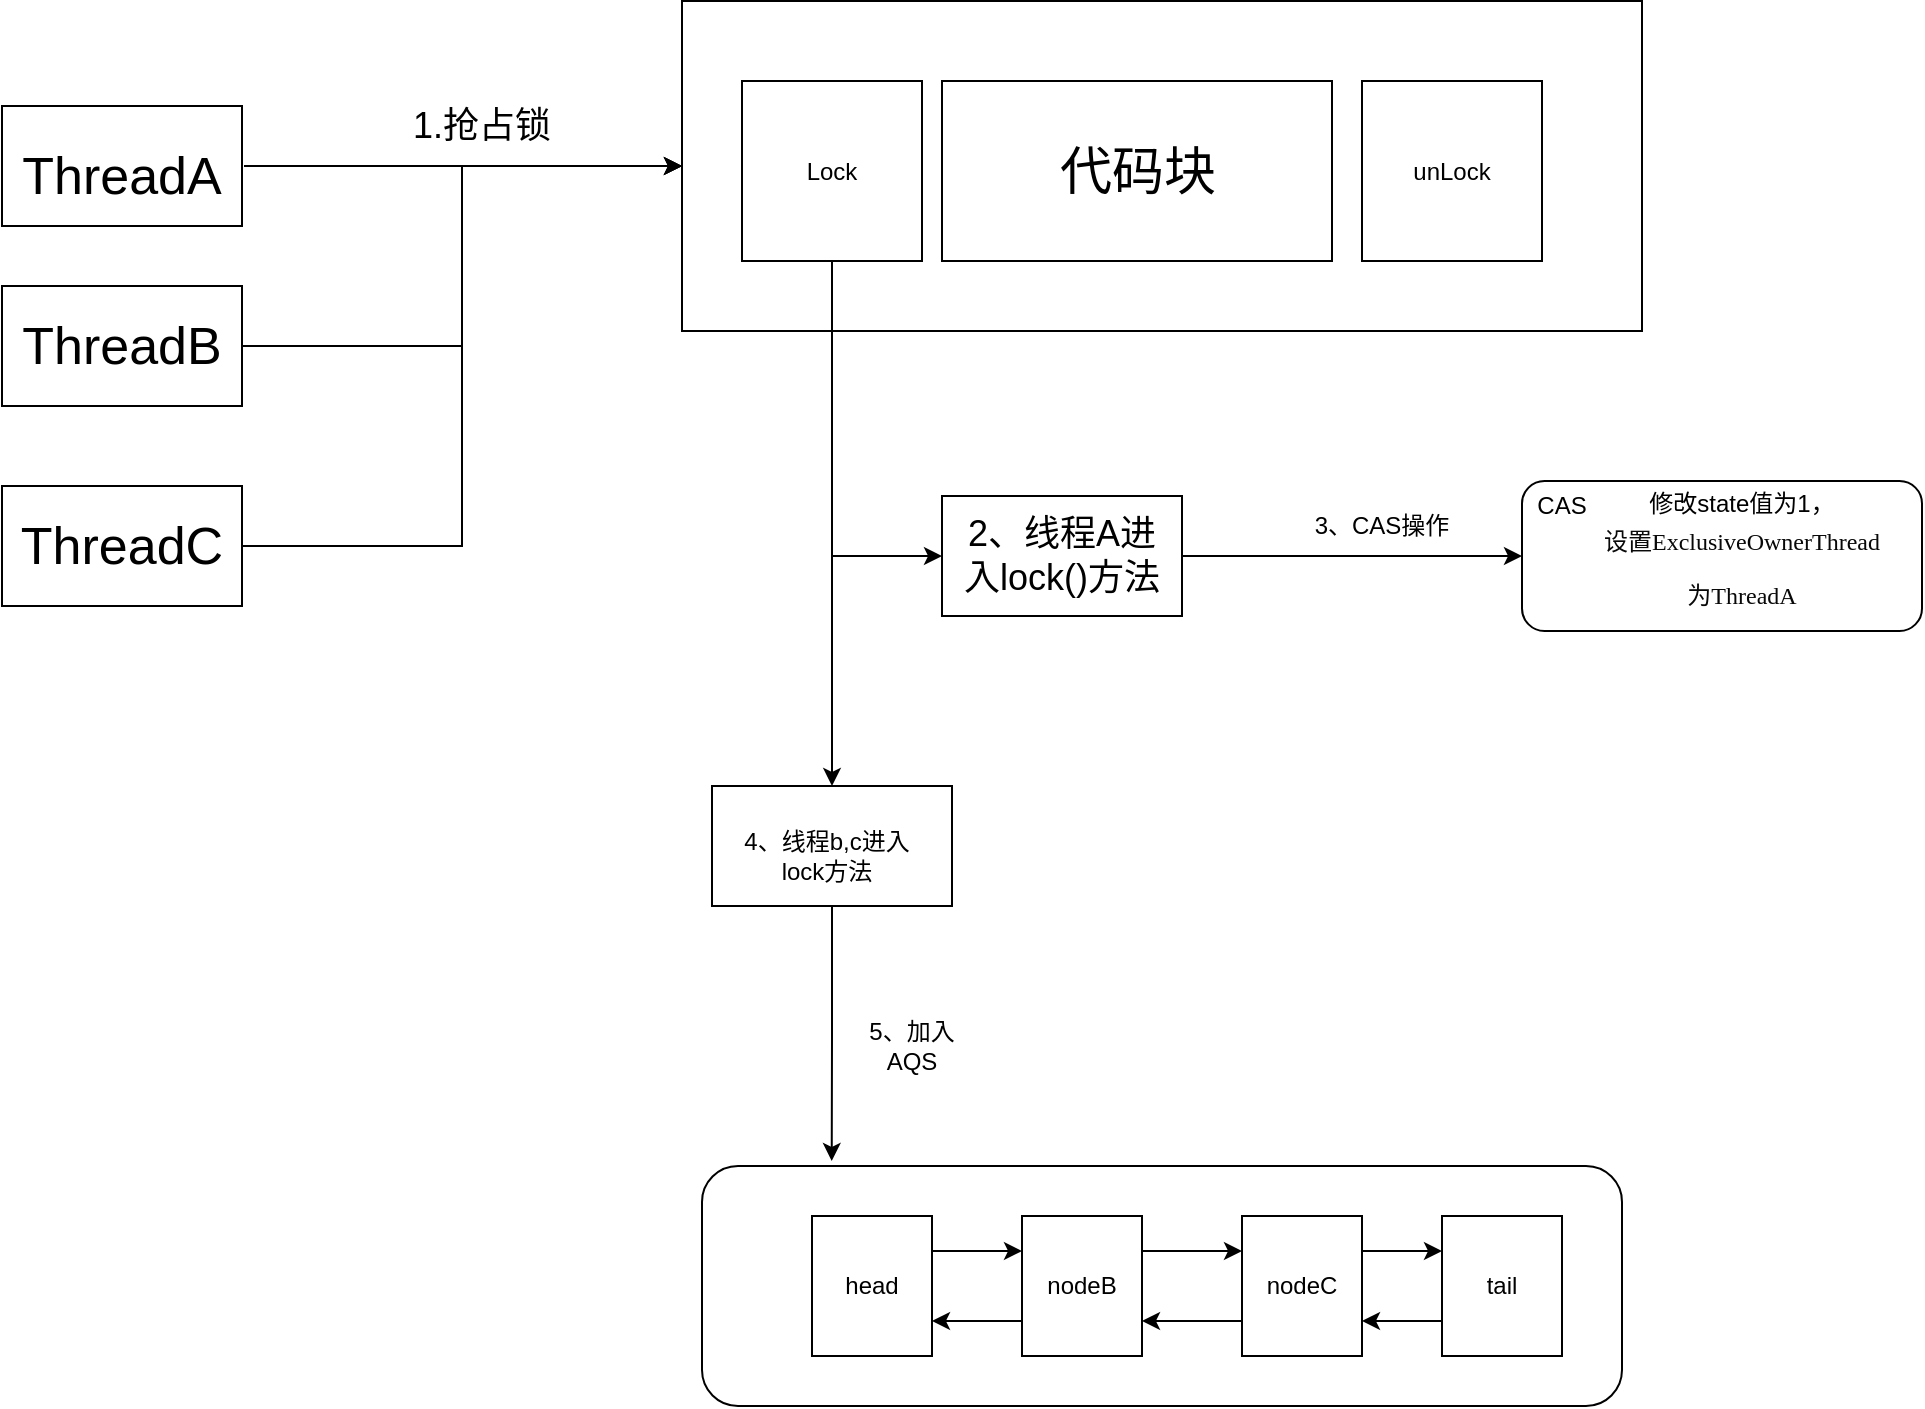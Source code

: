 <mxfile version="14.7.3" type="github">
  <diagram id="6a731a19-8d31-9384-78a2-239565b7b9f0" name="Page-1">
    <mxGraphModel dx="1185" dy="635" grid="1" gridSize="10" guides="1" tooltips="1" connect="1" arrows="1" fold="1" page="1" pageScale="1" pageWidth="1169" pageHeight="827" background="none" math="0" shadow="0">
      <root>
        <mxCell id="0" />
        <mxCell id="1" parent="0" />
        <mxCell id="f_UWW3XsLCHWjXA5f-K4-162" value="" style="edgeStyle=orthogonalEdgeStyle;rounded=0;orthogonalLoop=1;jettySize=auto;html=1;" parent="1" edge="1">
          <mxGeometry relative="1" as="geometry">
            <mxPoint x="1224.915" y="1585.5" as="targetPoint" />
          </mxGeometry>
        </mxCell>
        <mxCell id="NFommukHjB3zLzGtuHlv-143" value="" style="rounded=0;whiteSpace=wrap;html=1;" vertex="1" parent="1">
          <mxGeometry x="120" y="100" width="120" height="60" as="geometry" />
        </mxCell>
        <mxCell id="NFommukHjB3zLzGtuHlv-158" style="edgeStyle=orthogonalEdgeStyle;rounded=0;orthogonalLoop=1;jettySize=auto;html=1;exitX=1;exitY=0.5;exitDx=0;exitDy=0;entryX=0;entryY=0.5;entryDx=0;entryDy=0;" edge="1" parent="1" source="NFommukHjB3zLzGtuHlv-144" target="NFommukHjB3zLzGtuHlv-149">
          <mxGeometry relative="1" as="geometry" />
        </mxCell>
        <mxCell id="NFommukHjB3zLzGtuHlv-144" value="" style="rounded=0;whiteSpace=wrap;html=1;" vertex="1" parent="1">
          <mxGeometry x="120" y="190" width="120" height="60" as="geometry" />
        </mxCell>
        <mxCell id="NFommukHjB3zLzGtuHlv-160" style="edgeStyle=orthogonalEdgeStyle;rounded=0;orthogonalLoop=1;jettySize=auto;html=1;exitX=1;exitY=0.5;exitDx=0;exitDy=0;" edge="1" parent="1" source="NFommukHjB3zLzGtuHlv-145">
          <mxGeometry relative="1" as="geometry">
            <mxPoint x="460" y="130" as="targetPoint" />
            <Array as="points">
              <mxPoint x="350" y="320" />
              <mxPoint x="350" y="130" />
            </Array>
          </mxGeometry>
        </mxCell>
        <mxCell id="NFommukHjB3zLzGtuHlv-145" value="" style="rounded=0;whiteSpace=wrap;html=1;" vertex="1" parent="1">
          <mxGeometry x="120" y="290" width="120" height="60" as="geometry" />
        </mxCell>
        <mxCell id="NFommukHjB3zLzGtuHlv-146" value="&lt;font style=&quot;font-size: 26px&quot;&gt;ThreadA&lt;/font&gt;" style="text;html=1;strokeColor=none;fillColor=none;align=center;verticalAlign=middle;whiteSpace=wrap;rounded=0;" vertex="1" parent="1">
          <mxGeometry x="130" y="100" width="100" height="70" as="geometry" />
        </mxCell>
        <mxCell id="NFommukHjB3zLzGtuHlv-147" value="&lt;font style=&quot;font-size: 26px&quot;&gt;ThreadC&lt;/font&gt;" style="text;html=1;strokeColor=none;fillColor=none;align=center;verticalAlign=middle;whiteSpace=wrap;rounded=0;" vertex="1" parent="1">
          <mxGeometry x="130" y="285" width="100" height="70" as="geometry" />
        </mxCell>
        <mxCell id="NFommukHjB3zLzGtuHlv-148" value="&lt;font style=&quot;font-size: 26px&quot;&gt;ThreadB&lt;/font&gt;" style="text;html=1;strokeColor=none;fillColor=none;align=center;verticalAlign=middle;whiteSpace=wrap;rounded=0;" vertex="1" parent="1">
          <mxGeometry x="130" y="185" width="100" height="70" as="geometry" />
        </mxCell>
        <mxCell id="NFommukHjB3zLzGtuHlv-149" value="" style="rounded=0;whiteSpace=wrap;html=1;" vertex="1" parent="1">
          <mxGeometry x="460" y="47.5" width="480" height="165" as="geometry" />
        </mxCell>
        <mxCell id="NFommukHjB3zLzGtuHlv-150" value="" style="rounded=0;whiteSpace=wrap;html=1;" vertex="1" parent="1">
          <mxGeometry x="590" y="87.5" width="195" height="90" as="geometry" />
        </mxCell>
        <mxCell id="NFommukHjB3zLzGtuHlv-151" value="&lt;font style=&quot;font-size: 26px&quot;&gt;代码块&lt;/font&gt;" style="text;html=1;strokeColor=none;fillColor=none;align=center;verticalAlign=middle;whiteSpace=wrap;rounded=0;" vertex="1" parent="1">
          <mxGeometry x="617.5" y="102.5" width="140" height="60" as="geometry" />
        </mxCell>
        <mxCell id="NFommukHjB3zLzGtuHlv-162" style="edgeStyle=orthogonalEdgeStyle;rounded=0;orthogonalLoop=1;jettySize=auto;html=1;exitX=0.5;exitY=1;exitDx=0;exitDy=0;entryX=0;entryY=0.5;entryDx=0;entryDy=0;" edge="1" parent="1" source="NFommukHjB3zLzGtuHlv-152" target="NFommukHjB3zLzGtuHlv-161">
          <mxGeometry relative="1" as="geometry" />
        </mxCell>
        <mxCell id="NFommukHjB3zLzGtuHlv-173" style="edgeStyle=orthogonalEdgeStyle;rounded=0;orthogonalLoop=1;jettySize=auto;html=1;exitX=0.5;exitY=1;exitDx=0;exitDy=0;entryX=0.5;entryY=0;entryDx=0;entryDy=0;" edge="1" parent="1" source="NFommukHjB3zLzGtuHlv-152" target="NFommukHjB3zLzGtuHlv-171">
          <mxGeometry relative="1" as="geometry" />
        </mxCell>
        <mxCell id="NFommukHjB3zLzGtuHlv-152" value="" style="whiteSpace=wrap;html=1;aspect=fixed;" vertex="1" parent="1">
          <mxGeometry x="490" y="87.5" width="90" height="90" as="geometry" />
        </mxCell>
        <mxCell id="NFommukHjB3zLzGtuHlv-154" value="" style="whiteSpace=wrap;html=1;aspect=fixed;" vertex="1" parent="1">
          <mxGeometry x="800" y="87.5" width="90" height="90" as="geometry" />
        </mxCell>
        <mxCell id="NFommukHjB3zLzGtuHlv-155" value="Lock" style="text;html=1;strokeColor=none;fillColor=none;align=center;verticalAlign=middle;whiteSpace=wrap;rounded=0;" vertex="1" parent="1">
          <mxGeometry x="500" y="107.5" width="70" height="50" as="geometry" />
        </mxCell>
        <mxCell id="NFommukHjB3zLzGtuHlv-156" value="unLock" style="text;html=1;strokeColor=none;fillColor=none;align=center;verticalAlign=middle;whiteSpace=wrap;rounded=0;" vertex="1" parent="1">
          <mxGeometry x="810" y="107.5" width="70" height="50" as="geometry" />
        </mxCell>
        <mxCell id="NFommukHjB3zLzGtuHlv-157" value="" style="endArrow=classic;html=1;entryX=0;entryY=0.5;entryDx=0;entryDy=0;" edge="1" parent="1" target="NFommukHjB3zLzGtuHlv-149">
          <mxGeometry width="50" height="50" relative="1" as="geometry">
            <mxPoint x="241" y="130" as="sourcePoint" />
            <mxPoint x="310" y="100" as="targetPoint" />
          </mxGeometry>
        </mxCell>
        <mxCell id="NFommukHjB3zLzGtuHlv-168" style="edgeStyle=orthogonalEdgeStyle;rounded=0;orthogonalLoop=1;jettySize=auto;html=1;exitX=1;exitY=0.5;exitDx=0;exitDy=0;entryX=0;entryY=0.5;entryDx=0;entryDy=0;" edge="1" parent="1" source="NFommukHjB3zLzGtuHlv-161" target="NFommukHjB3zLzGtuHlv-165">
          <mxGeometry relative="1" as="geometry" />
        </mxCell>
        <mxCell id="NFommukHjB3zLzGtuHlv-161" value="" style="rounded=0;whiteSpace=wrap;html=1;" vertex="1" parent="1">
          <mxGeometry x="590" y="295" width="120" height="60" as="geometry" />
        </mxCell>
        <mxCell id="NFommukHjB3zLzGtuHlv-163" value="&lt;font style=&quot;font-size: 18px&quot;&gt;2、线程A进入lock()方法&lt;/font&gt;" style="text;html=1;strokeColor=none;fillColor=none;align=center;verticalAlign=middle;whiteSpace=wrap;rounded=0;" vertex="1" parent="1">
          <mxGeometry x="600" y="300" width="100" height="50" as="geometry" />
        </mxCell>
        <mxCell id="NFommukHjB3zLzGtuHlv-164" value="&lt;font style=&quot;font-size: 18px&quot;&gt;1.抢占锁&lt;/font&gt;" style="text;html=1;strokeColor=none;fillColor=none;align=center;verticalAlign=middle;whiteSpace=wrap;rounded=0;" vertex="1" parent="1">
          <mxGeometry x="320" y="100" width="80" height="20" as="geometry" />
        </mxCell>
        <mxCell id="NFommukHjB3zLzGtuHlv-165" value="" style="rounded=1;whiteSpace=wrap;html=1;" vertex="1" parent="1">
          <mxGeometry x="880" y="287.5" width="200" height="75" as="geometry" />
        </mxCell>
        <mxCell id="NFommukHjB3zLzGtuHlv-167" value="CAS" style="text;html=1;strokeColor=none;fillColor=none;align=center;verticalAlign=middle;whiteSpace=wrap;rounded=0;" vertex="1" parent="1">
          <mxGeometry x="880" y="290" width="40" height="20" as="geometry" />
        </mxCell>
        <mxCell id="NFommukHjB3zLzGtuHlv-169" value="3、CAS操作" style="text;html=1;strokeColor=none;fillColor=none;align=center;verticalAlign=middle;whiteSpace=wrap;rounded=0;" vertex="1" parent="1">
          <mxGeometry x="770" y="300" width="80" height="20" as="geometry" />
        </mxCell>
        <mxCell id="NFommukHjB3zLzGtuHlv-170" value="&lt;p style=&quot;line-height: 0%&quot;&gt;修改state值为1，&lt;br&gt;&lt;/p&gt;&lt;pre style=&quot;background-color: rgb(255 , 255 , 255) ; color: rgb(8 , 8 , 8) ; font-family: &amp;#34;jetbrains mono&amp;#34;&quot;&gt;&lt;font style=&quot;font-size: 12px&quot;&gt;设置ExclusiveOwnerThread&lt;/font&gt;&lt;/pre&gt;&lt;pre style=&quot;background-color: rgb(255 , 255 , 255) ; color: rgb(8 , 8 , 8) ; font-family: &amp;#34;jetbrains mono&amp;#34;&quot;&gt;&lt;font style=&quot;font-size: 12px ; line-height: 50%&quot;&gt;为ThreadA&lt;/font&gt;&lt;/pre&gt;&lt;p&gt;&lt;/p&gt;" style="text;html=1;strokeColor=none;fillColor=none;align=center;verticalAlign=middle;whiteSpace=wrap;rounded=0;" vertex="1" parent="1">
          <mxGeometry x="910" y="290" width="160" height="70" as="geometry" />
        </mxCell>
        <mxCell id="NFommukHjB3zLzGtuHlv-189" style="edgeStyle=orthogonalEdgeStyle;rounded=0;orthogonalLoop=1;jettySize=auto;html=1;exitX=0.5;exitY=1;exitDx=0;exitDy=0;entryX=0.141;entryY=-0.021;entryDx=0;entryDy=0;entryPerimeter=0;" edge="1" parent="1" source="NFommukHjB3zLzGtuHlv-171" target="NFommukHjB3zLzGtuHlv-174">
          <mxGeometry relative="1" as="geometry" />
        </mxCell>
        <mxCell id="NFommukHjB3zLzGtuHlv-171" value="" style="rounded=0;whiteSpace=wrap;html=1;" vertex="1" parent="1">
          <mxGeometry x="475" y="440" width="120" height="60" as="geometry" />
        </mxCell>
        <mxCell id="NFommukHjB3zLzGtuHlv-172" value="4、线程b,c进入lock方法" style="text;html=1;strokeColor=none;fillColor=none;align=center;verticalAlign=middle;whiteSpace=wrap;rounded=0;" vertex="1" parent="1">
          <mxGeometry x="490" y="460" width="85" height="30" as="geometry" />
        </mxCell>
        <mxCell id="NFommukHjB3zLzGtuHlv-174" value="" style="rounded=1;whiteSpace=wrap;html=1;" vertex="1" parent="1">
          <mxGeometry x="470" y="630" width="460" height="120" as="geometry" />
        </mxCell>
        <mxCell id="NFommukHjB3zLzGtuHlv-181" style="edgeStyle=orthogonalEdgeStyle;rounded=0;orthogonalLoop=1;jettySize=auto;html=1;exitX=1;exitY=0.25;exitDx=0;exitDy=0;entryX=0;entryY=0.25;entryDx=0;entryDy=0;" edge="1" parent="1" source="NFommukHjB3zLzGtuHlv-175" target="NFommukHjB3zLzGtuHlv-176">
          <mxGeometry relative="1" as="geometry" />
        </mxCell>
        <mxCell id="NFommukHjB3zLzGtuHlv-175" value="" style="rounded=0;whiteSpace=wrap;html=1;" vertex="1" parent="1">
          <mxGeometry x="525" y="655" width="60" height="70" as="geometry" />
        </mxCell>
        <mxCell id="NFommukHjB3zLzGtuHlv-182" style="edgeStyle=orthogonalEdgeStyle;rounded=0;orthogonalLoop=1;jettySize=auto;html=1;exitX=0;exitY=0.75;exitDx=0;exitDy=0;entryX=1;entryY=0.75;entryDx=0;entryDy=0;" edge="1" parent="1" source="NFommukHjB3zLzGtuHlv-176" target="NFommukHjB3zLzGtuHlv-175">
          <mxGeometry relative="1" as="geometry" />
        </mxCell>
        <mxCell id="NFommukHjB3zLzGtuHlv-183" style="edgeStyle=orthogonalEdgeStyle;rounded=0;orthogonalLoop=1;jettySize=auto;html=1;exitX=1;exitY=0.25;exitDx=0;exitDy=0;entryX=0;entryY=0.25;entryDx=0;entryDy=0;" edge="1" parent="1" source="NFommukHjB3zLzGtuHlv-176" target="NFommukHjB3zLzGtuHlv-177">
          <mxGeometry relative="1" as="geometry" />
        </mxCell>
        <mxCell id="NFommukHjB3zLzGtuHlv-176" value="" style="rounded=0;whiteSpace=wrap;html=1;" vertex="1" parent="1">
          <mxGeometry x="630" y="655" width="60" height="70" as="geometry" />
        </mxCell>
        <mxCell id="NFommukHjB3zLzGtuHlv-184" style="edgeStyle=orthogonalEdgeStyle;rounded=0;orthogonalLoop=1;jettySize=auto;html=1;exitX=0;exitY=0.75;exitDx=0;exitDy=0;entryX=1;entryY=0.75;entryDx=0;entryDy=0;" edge="1" parent="1" source="NFommukHjB3zLzGtuHlv-177" target="NFommukHjB3zLzGtuHlv-176">
          <mxGeometry relative="1" as="geometry" />
        </mxCell>
        <mxCell id="NFommukHjB3zLzGtuHlv-185" style="edgeStyle=orthogonalEdgeStyle;rounded=0;orthogonalLoop=1;jettySize=auto;html=1;exitX=1;exitY=0.25;exitDx=0;exitDy=0;entryX=0;entryY=0.25;entryDx=0;entryDy=0;" edge="1" parent="1" source="NFommukHjB3zLzGtuHlv-177" target="NFommukHjB3zLzGtuHlv-178">
          <mxGeometry relative="1" as="geometry" />
        </mxCell>
        <mxCell id="NFommukHjB3zLzGtuHlv-177" value="" style="rounded=0;whiteSpace=wrap;html=1;" vertex="1" parent="1">
          <mxGeometry x="740" y="655" width="60" height="70" as="geometry" />
        </mxCell>
        <mxCell id="NFommukHjB3zLzGtuHlv-186" style="edgeStyle=orthogonalEdgeStyle;rounded=0;orthogonalLoop=1;jettySize=auto;html=1;exitX=0;exitY=0.75;exitDx=0;exitDy=0;entryX=1;entryY=0.75;entryDx=0;entryDy=0;" edge="1" parent="1" source="NFommukHjB3zLzGtuHlv-178" target="NFommukHjB3zLzGtuHlv-177">
          <mxGeometry relative="1" as="geometry" />
        </mxCell>
        <mxCell id="NFommukHjB3zLzGtuHlv-178" value="" style="rounded=0;whiteSpace=wrap;html=1;" vertex="1" parent="1">
          <mxGeometry x="840" y="655" width="60" height="70" as="geometry" />
        </mxCell>
        <mxCell id="NFommukHjB3zLzGtuHlv-179" value="head" style="text;html=1;strokeColor=none;fillColor=none;align=center;verticalAlign=middle;whiteSpace=wrap;rounded=0;" vertex="1" parent="1">
          <mxGeometry x="535" y="680" width="40" height="20" as="geometry" />
        </mxCell>
        <mxCell id="NFommukHjB3zLzGtuHlv-180" value="tail" style="text;html=1;strokeColor=none;fillColor=none;align=center;verticalAlign=middle;whiteSpace=wrap;rounded=0;" vertex="1" parent="1">
          <mxGeometry x="850" y="680" width="40" height="20" as="geometry" />
        </mxCell>
        <mxCell id="NFommukHjB3zLzGtuHlv-187" value="nodeB" style="text;html=1;strokeColor=none;fillColor=none;align=center;verticalAlign=middle;whiteSpace=wrap;rounded=0;" vertex="1" parent="1">
          <mxGeometry x="640" y="680" width="40" height="20" as="geometry" />
        </mxCell>
        <mxCell id="NFommukHjB3zLzGtuHlv-188" value="nodeC" style="text;html=1;strokeColor=none;fillColor=none;align=center;verticalAlign=middle;whiteSpace=wrap;rounded=0;" vertex="1" parent="1">
          <mxGeometry x="750" y="680" width="40" height="20" as="geometry" />
        </mxCell>
        <mxCell id="NFommukHjB3zLzGtuHlv-190" value="5、加入AQS" style="text;html=1;strokeColor=none;fillColor=none;align=center;verticalAlign=middle;whiteSpace=wrap;rounded=0;" vertex="1" parent="1">
          <mxGeometry x="540" y="560" width="70" height="20" as="geometry" />
        </mxCell>
      </root>
    </mxGraphModel>
  </diagram>
</mxfile>
